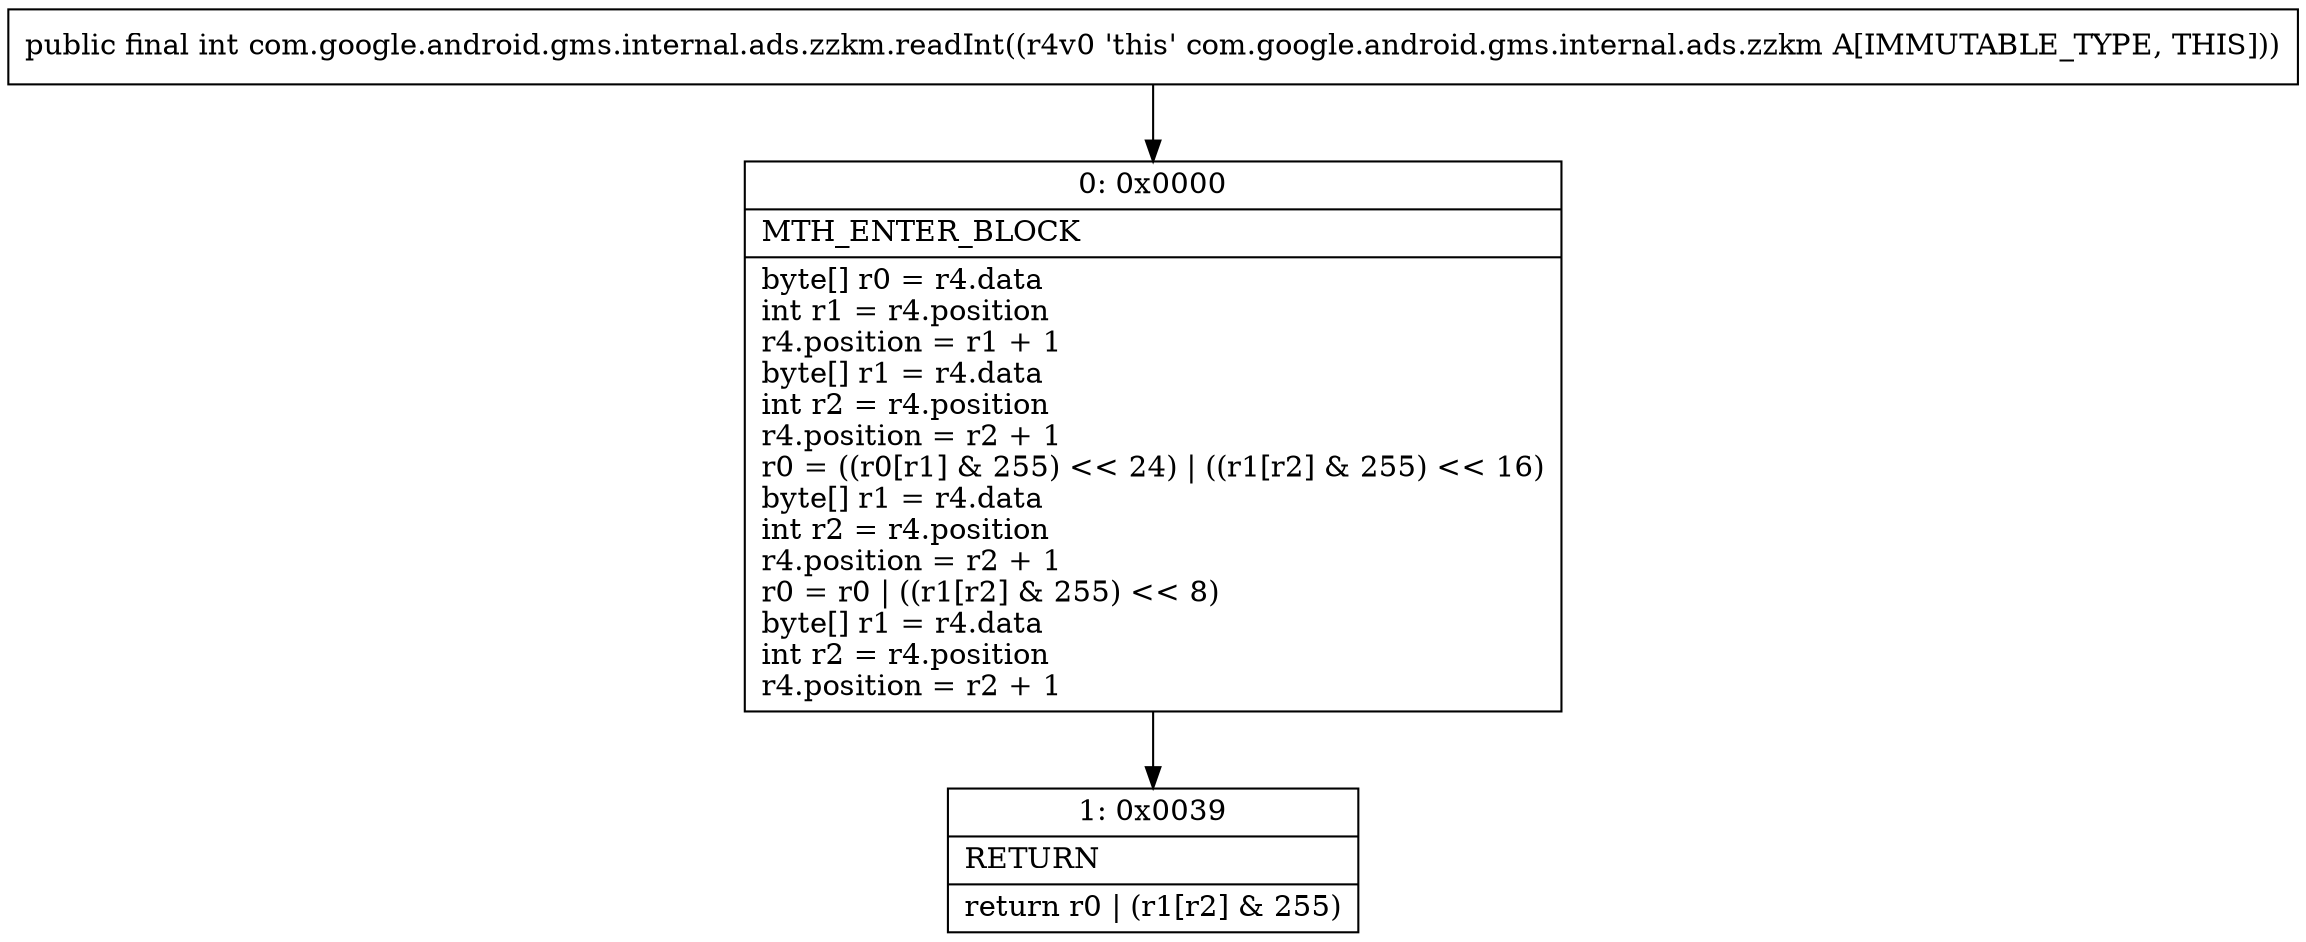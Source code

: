 digraph "CFG forcom.google.android.gms.internal.ads.zzkm.readInt()I" {
Node_0 [shape=record,label="{0\:\ 0x0000|MTH_ENTER_BLOCK\l|byte[] r0 = r4.data\lint r1 = r4.position\lr4.position = r1 + 1\lbyte[] r1 = r4.data\lint r2 = r4.position\lr4.position = r2 + 1\lr0 = ((r0[r1] & 255) \<\< 24) \| ((r1[r2] & 255) \<\< 16)\lbyte[] r1 = r4.data\lint r2 = r4.position\lr4.position = r2 + 1\lr0 = r0 \| ((r1[r2] & 255) \<\< 8)\lbyte[] r1 = r4.data\lint r2 = r4.position\lr4.position = r2 + 1\l}"];
Node_1 [shape=record,label="{1\:\ 0x0039|RETURN\l|return r0 \| (r1[r2] & 255)\l}"];
MethodNode[shape=record,label="{public final int com.google.android.gms.internal.ads.zzkm.readInt((r4v0 'this' com.google.android.gms.internal.ads.zzkm A[IMMUTABLE_TYPE, THIS])) }"];
MethodNode -> Node_0;
Node_0 -> Node_1;
}

